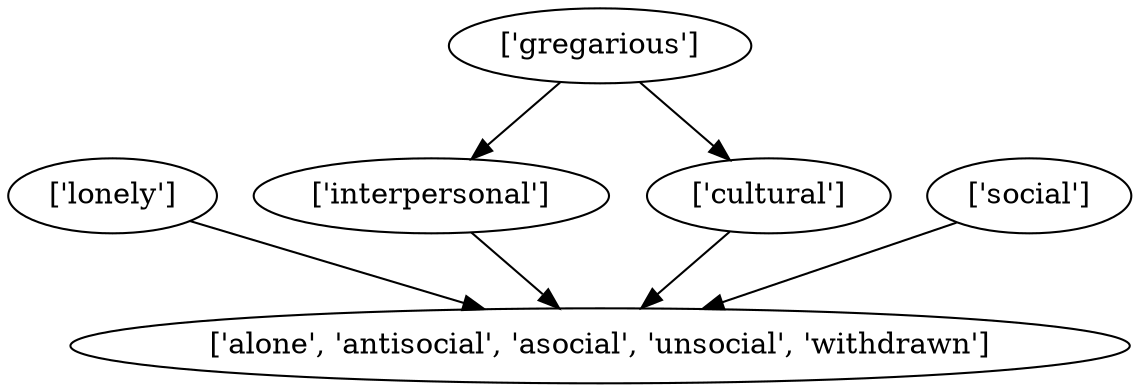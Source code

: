 strict digraph  {
	"['lonely']" -> "['alone', 'antisocial', 'asocial', 'unsocial', 'withdrawn']";
	"['interpersonal']" -> "['alone', 'antisocial', 'asocial', 'unsocial', 'withdrawn']";
	"['gregarious']" -> "['interpersonal']";
	"['gregarious']" -> "['cultural']";
	"['cultural']" -> "['alone', 'antisocial', 'asocial', 'unsocial', 'withdrawn']";
	"['social']" -> "['alone', 'antisocial', 'asocial', 'unsocial', 'withdrawn']";
}
